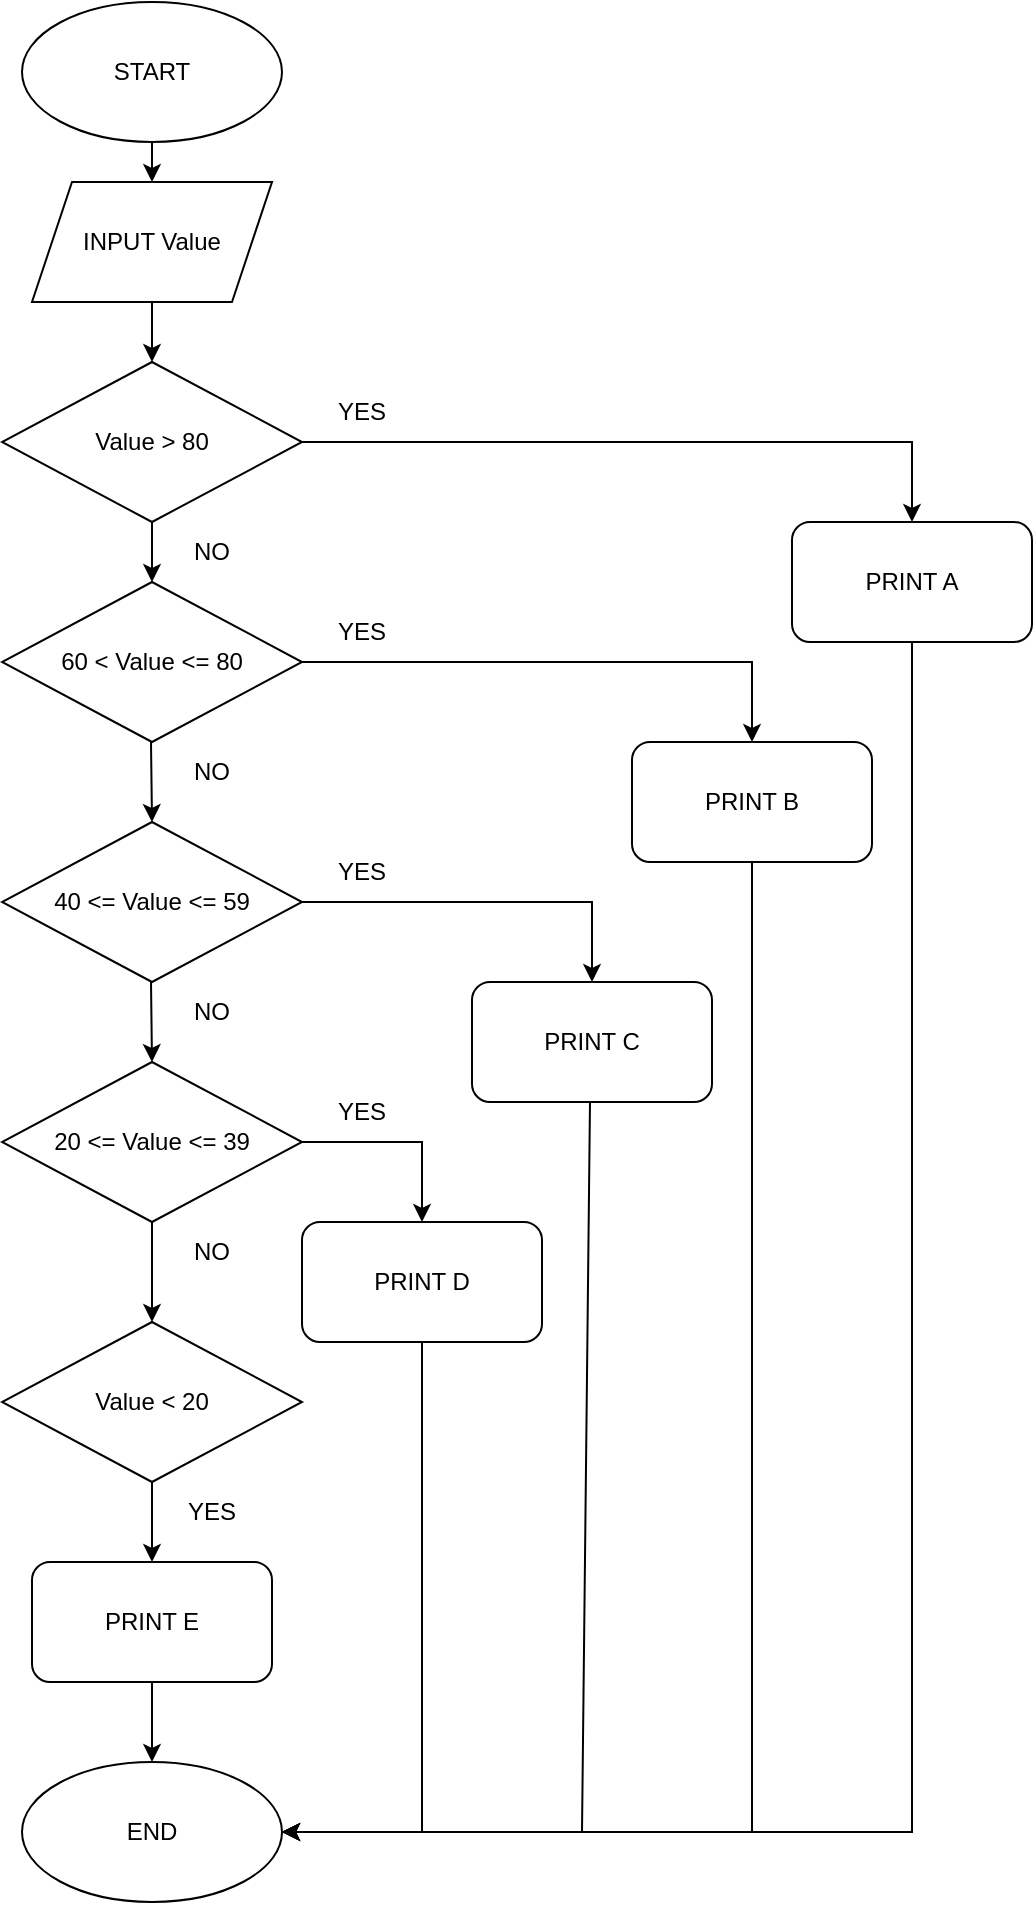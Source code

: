 <mxfile version="20.8.16" type="device"><diagram id="C5RBs43oDa-KdzZeNtuy" name="Page-1"><mxGraphModel dx="472" dy="820" grid="1" gridSize="10" guides="1" tooltips="1" connect="1" arrows="1" fold="1" page="1" pageScale="1" pageWidth="827" pageHeight="1169" math="0" shadow="0"><root><mxCell id="WIyWlLk6GJQsqaUBKTNV-0"/><mxCell id="WIyWlLk6GJQsqaUBKTNV-1" parent="WIyWlLk6GJQsqaUBKTNV-0"/><mxCell id="KiTfxm3TglNBfBdtpY76-0" value="START" style="ellipse;whiteSpace=wrap;html=1;" parent="WIyWlLk6GJQsqaUBKTNV-1" vertex="1"><mxGeometry x="200" y="130" width="130" height="70" as="geometry"/></mxCell><mxCell id="KiTfxm3TglNBfBdtpY76-1" value="" style="endArrow=classic;html=1;rounded=0;entryX=0.5;entryY=0;entryDx=0;entryDy=0;exitX=0.5;exitY=1;exitDx=0;exitDy=0;" parent="WIyWlLk6GJQsqaUBKTNV-1" source="KiTfxm3TglNBfBdtpY76-0" target="KiTfxm3TglNBfBdtpY76-2" edge="1"><mxGeometry width="50" height="50" relative="1" as="geometry"><mxPoint x="325" y="400" as="sourcePoint"/><mxPoint x="265" y="230" as="targetPoint"/></mxGeometry></mxCell><mxCell id="KiTfxm3TglNBfBdtpY76-2" value="INPUT Value" style="shape=parallelogram;perimeter=parallelogramPerimeter;whiteSpace=wrap;html=1;fixedSize=1;" parent="WIyWlLk6GJQsqaUBKTNV-1" vertex="1"><mxGeometry x="205" y="220" width="120" height="60" as="geometry"/></mxCell><mxCell id="KiTfxm3TglNBfBdtpY76-3" value="" style="endArrow=classic;html=1;rounded=0;exitX=0.5;exitY=1;exitDx=0;exitDy=0;entryX=0.5;entryY=0;entryDx=0;entryDy=0;" parent="WIyWlLk6GJQsqaUBKTNV-1" source="KiTfxm3TglNBfBdtpY76-2" target="KiTfxm3TglNBfBdtpY76-17" edge="1"><mxGeometry width="50" height="50" relative="1" as="geometry"><mxPoint x="325" y="410" as="sourcePoint"/><mxPoint x="385" y="280" as="targetPoint"/></mxGeometry></mxCell><mxCell id="KiTfxm3TglNBfBdtpY76-4" value="60 &amp;lt; Value &amp;lt;= 80" style="rhombus;whiteSpace=wrap;html=1;" parent="WIyWlLk6GJQsqaUBKTNV-1" vertex="1"><mxGeometry x="190" y="420" width="150" height="80" as="geometry"/></mxCell><mxCell id="KiTfxm3TglNBfBdtpY76-8" value="40 &amp;lt;= Value &amp;lt;= 59" style="rhombus;whiteSpace=wrap;html=1;" parent="WIyWlLk6GJQsqaUBKTNV-1" vertex="1"><mxGeometry x="190" y="540" width="150" height="80" as="geometry"/></mxCell><mxCell id="KiTfxm3TglNBfBdtpY76-9" value="20 &amp;lt;= Value &amp;lt;= 39" style="rhombus;whiteSpace=wrap;html=1;" parent="WIyWlLk6GJQsqaUBKTNV-1" vertex="1"><mxGeometry x="190" y="660" width="150" height="80" as="geometry"/></mxCell><mxCell id="KiTfxm3TglNBfBdtpY76-10" value="Value &amp;lt; 20" style="rhombus;whiteSpace=wrap;html=1;" parent="WIyWlLk6GJQsqaUBKTNV-1" vertex="1"><mxGeometry x="190" y="790" width="150" height="80" as="geometry"/></mxCell><mxCell id="KiTfxm3TglNBfBdtpY76-12" value="PRINT E" style="rounded=1;whiteSpace=wrap;html=1;" parent="WIyWlLk6GJQsqaUBKTNV-1" vertex="1"><mxGeometry x="205" y="910" width="120" height="60" as="geometry"/></mxCell><mxCell id="KiTfxm3TglNBfBdtpY76-13" value="" style="endArrow=classic;html=1;rounded=0;exitX=0.5;exitY=1;exitDx=0;exitDy=0;entryX=0.5;entryY=0;entryDx=0;entryDy=0;" parent="WIyWlLk6GJQsqaUBKTNV-1" source="KiTfxm3TglNBfBdtpY76-10" target="KiTfxm3TglNBfBdtpY76-12" edge="1"><mxGeometry width="50" height="50" relative="1" as="geometry"><mxPoint x="325" y="720" as="sourcePoint"/><mxPoint x="375" y="670" as="targetPoint"/></mxGeometry></mxCell><mxCell id="KiTfxm3TglNBfBdtpY76-14" value="" style="endArrow=classic;html=1;rounded=0;exitX=0.5;exitY=1;exitDx=0;exitDy=0;entryX=0.5;entryY=0;entryDx=0;entryDy=0;" parent="WIyWlLk6GJQsqaUBKTNV-1" source="KiTfxm3TglNBfBdtpY76-9" target="KiTfxm3TglNBfBdtpY76-10" edge="1"><mxGeometry width="50" height="50" relative="1" as="geometry"><mxPoint x="325" y="820" as="sourcePoint"/><mxPoint x="375" y="770" as="targetPoint"/></mxGeometry></mxCell><mxCell id="KiTfxm3TglNBfBdtpY76-15" value="" style="endArrow=classic;html=1;rounded=0;exitX=0.5;exitY=1;exitDx=0;exitDy=0;" parent="WIyWlLk6GJQsqaUBKTNV-1" edge="1"><mxGeometry width="50" height="50" relative="1" as="geometry"><mxPoint x="264.5" y="620" as="sourcePoint"/><mxPoint x="265" y="660" as="targetPoint"/></mxGeometry></mxCell><mxCell id="KiTfxm3TglNBfBdtpY76-16" value="" style="endArrow=classic;html=1;rounded=0;exitX=0.5;exitY=1;exitDx=0;exitDy=0;" parent="WIyWlLk6GJQsqaUBKTNV-1" edge="1"><mxGeometry width="50" height="50" relative="1" as="geometry"><mxPoint x="264.5" y="500" as="sourcePoint"/><mxPoint x="265" y="540" as="targetPoint"/></mxGeometry></mxCell><mxCell id="KiTfxm3TglNBfBdtpY76-17" value="Value &amp;gt; 80" style="rhombus;whiteSpace=wrap;html=1;" parent="WIyWlLk6GJQsqaUBKTNV-1" vertex="1"><mxGeometry x="190" y="310" width="150" height="80" as="geometry"/></mxCell><mxCell id="KiTfxm3TglNBfBdtpY76-18" value="" style="endArrow=classic;html=1;rounded=0;exitX=0.5;exitY=1;exitDx=0;exitDy=0;" parent="WIyWlLk6GJQsqaUBKTNV-1" source="KiTfxm3TglNBfBdtpY76-17" target="KiTfxm3TglNBfBdtpY76-4" edge="1"><mxGeometry width="50" height="50" relative="1" as="geometry"><mxPoint x="325" y="610" as="sourcePoint"/><mxPoint x="375" y="560" as="targetPoint"/></mxGeometry></mxCell><mxCell id="KiTfxm3TglNBfBdtpY76-19" value="PRINT D" style="rounded=1;whiteSpace=wrap;html=1;" parent="WIyWlLk6GJQsqaUBKTNV-1" vertex="1"><mxGeometry x="340" y="740" width="120" height="60" as="geometry"/></mxCell><mxCell id="KiTfxm3TglNBfBdtpY76-20" value="" style="endArrow=classic;html=1;rounded=0;exitX=1;exitY=0.5;exitDx=0;exitDy=0;entryX=0.5;entryY=0;entryDx=0;entryDy=0;" parent="WIyWlLk6GJQsqaUBKTNV-1" source="KiTfxm3TglNBfBdtpY76-9" target="KiTfxm3TglNBfBdtpY76-19" edge="1"><mxGeometry width="50" height="50" relative="1" as="geometry"><mxPoint x="325" y="810" as="sourcePoint"/><mxPoint x="375" y="760" as="targetPoint"/><Array as="points"><mxPoint x="400" y="700"/></Array></mxGeometry></mxCell><mxCell id="KiTfxm3TglNBfBdtpY76-21" value="PRINT C" style="rounded=1;whiteSpace=wrap;html=1;" parent="WIyWlLk6GJQsqaUBKTNV-1" vertex="1"><mxGeometry x="425" y="620" width="120" height="60" as="geometry"/></mxCell><mxCell id="KiTfxm3TglNBfBdtpY76-22" value="" style="endArrow=classic;html=1;rounded=0;exitX=1;exitY=0.5;exitDx=0;exitDy=0;entryX=0.5;entryY=0;entryDx=0;entryDy=0;" parent="WIyWlLk6GJQsqaUBKTNV-1" target="KiTfxm3TglNBfBdtpY76-21" edge="1"><mxGeometry width="50" height="50" relative="1" as="geometry"><mxPoint x="340" y="580" as="sourcePoint"/><mxPoint x="400" y="620" as="targetPoint"/><Array as="points"><mxPoint x="485" y="580"/></Array></mxGeometry></mxCell><mxCell id="KiTfxm3TglNBfBdtpY76-23" value="PRINT B" style="rounded=1;whiteSpace=wrap;html=1;" parent="WIyWlLk6GJQsqaUBKTNV-1" vertex="1"><mxGeometry x="505" y="500" width="120" height="60" as="geometry"/></mxCell><mxCell id="KiTfxm3TglNBfBdtpY76-24" value="" style="endArrow=classic;html=1;rounded=0;exitX=1;exitY=0.5;exitDx=0;exitDy=0;entryX=0.5;entryY=0;entryDx=0;entryDy=0;" parent="WIyWlLk6GJQsqaUBKTNV-1" target="KiTfxm3TglNBfBdtpY76-23" edge="1"><mxGeometry width="50" height="50" relative="1" as="geometry"><mxPoint x="340" y="460" as="sourcePoint"/><mxPoint x="485" y="500" as="targetPoint"/><Array as="points"><mxPoint x="565" y="460"/></Array></mxGeometry></mxCell><mxCell id="KiTfxm3TglNBfBdtpY76-25" value="PRINT A" style="rounded=1;whiteSpace=wrap;html=1;" parent="WIyWlLk6GJQsqaUBKTNV-1" vertex="1"><mxGeometry x="585" y="390" width="120" height="60" as="geometry"/></mxCell><mxCell id="KiTfxm3TglNBfBdtpY76-26" value="" style="endArrow=classic;html=1;rounded=0;exitX=1;exitY=0.5;exitDx=0;exitDy=0;entryX=0.5;entryY=0;entryDx=0;entryDy=0;" parent="WIyWlLk6GJQsqaUBKTNV-1" target="KiTfxm3TglNBfBdtpY76-25" edge="1"><mxGeometry width="50" height="50" relative="1" as="geometry"><mxPoint x="340" y="350" as="sourcePoint"/><mxPoint x="565.0" y="390" as="targetPoint"/><Array as="points"><mxPoint x="645" y="350"/></Array></mxGeometry></mxCell><mxCell id="KiTfxm3TglNBfBdtpY76-27" value="" style="endArrow=classic;html=1;rounded=0;exitX=0.5;exitY=1;exitDx=0;exitDy=0;entryX=0.5;entryY=0;entryDx=0;entryDy=0;" parent="WIyWlLk6GJQsqaUBKTNV-1" source="KiTfxm3TglNBfBdtpY76-12" target="KiTfxm3TglNBfBdtpY76-28" edge="1"><mxGeometry width="50" height="50" relative="1" as="geometry"><mxPoint x="455" y="900" as="sourcePoint"/><mxPoint x="505" y="850" as="targetPoint"/></mxGeometry></mxCell><mxCell id="KiTfxm3TglNBfBdtpY76-28" value="END" style="ellipse;whiteSpace=wrap;html=1;" parent="WIyWlLk6GJQsqaUBKTNV-1" vertex="1"><mxGeometry x="200" y="1010" width="130" height="70" as="geometry"/></mxCell><mxCell id="KiTfxm3TglNBfBdtpY76-29" value="" style="endArrow=classic;html=1;rounded=0;exitX=0.5;exitY=1;exitDx=0;exitDy=0;entryX=1;entryY=0.5;entryDx=0;entryDy=0;" parent="WIyWlLk6GJQsqaUBKTNV-1" source="KiTfxm3TglNBfBdtpY76-19" target="KiTfxm3TglNBfBdtpY76-28" edge="1"><mxGeometry width="50" height="50" relative="1" as="geometry"><mxPoint x="460" y="870" as="sourcePoint"/><mxPoint x="510" y="820" as="targetPoint"/><Array as="points"><mxPoint x="400" y="1045"/></Array></mxGeometry></mxCell><mxCell id="KiTfxm3TglNBfBdtpY76-30" value="" style="endArrow=classic;html=1;rounded=0;exitX=0.5;exitY=1;exitDx=0;exitDy=0;entryX=1;entryY=0.5;entryDx=0;entryDy=0;" parent="WIyWlLk6GJQsqaUBKTNV-1" target="KiTfxm3TglNBfBdtpY76-28" edge="1"><mxGeometry width="50" height="50" relative="1" as="geometry"><mxPoint x="484" y="680" as="sourcePoint"/><mxPoint x="414" y="925" as="targetPoint"/><Array as="points"><mxPoint x="480" y="1045"/></Array></mxGeometry></mxCell><mxCell id="KiTfxm3TglNBfBdtpY76-31" value="" style="endArrow=classic;html=1;rounded=0;exitX=0.5;exitY=1;exitDx=0;exitDy=0;entryX=1;entryY=0.5;entryDx=0;entryDy=0;" parent="WIyWlLk6GJQsqaUBKTNV-1" source="KiTfxm3TglNBfBdtpY76-23" target="KiTfxm3TglNBfBdtpY76-28" edge="1"><mxGeometry width="50" height="50" relative="1" as="geometry"><mxPoint x="568" y="587.5" as="sourcePoint"/><mxPoint x="414" y="952.5" as="targetPoint"/><Array as="points"><mxPoint x="565" y="1045"/></Array></mxGeometry></mxCell><mxCell id="KiTfxm3TglNBfBdtpY76-32" value="" style="endArrow=classic;html=1;rounded=0;exitX=0.5;exitY=1;exitDx=0;exitDy=0;entryX=1;entryY=0.5;entryDx=0;entryDy=0;" parent="WIyWlLk6GJQsqaUBKTNV-1" target="KiTfxm3TglNBfBdtpY76-28" edge="1"><mxGeometry width="50" height="50" relative="1" as="geometry"><mxPoint x="645.0" y="450" as="sourcePoint"/><mxPoint x="410" y="935" as="targetPoint"/><Array as="points"><mxPoint x="645" y="1045"/></Array></mxGeometry></mxCell><mxCell id="KiTfxm3TglNBfBdtpY76-33" value="YES" style="text;html=1;strokeColor=none;fillColor=none;align=center;verticalAlign=middle;whiteSpace=wrap;rounded=0;" parent="WIyWlLk6GJQsqaUBKTNV-1" vertex="1"><mxGeometry x="340" y="320" width="60" height="30" as="geometry"/></mxCell><mxCell id="KiTfxm3TglNBfBdtpY76-34" value="YES" style="text;html=1;strokeColor=none;fillColor=none;align=center;verticalAlign=middle;whiteSpace=wrap;rounded=0;" parent="WIyWlLk6GJQsqaUBKTNV-1" vertex="1"><mxGeometry x="340" y="430" width="60" height="30" as="geometry"/></mxCell><mxCell id="KiTfxm3TglNBfBdtpY76-35" value="YES" style="text;html=1;strokeColor=none;fillColor=none;align=center;verticalAlign=middle;whiteSpace=wrap;rounded=0;" parent="WIyWlLk6GJQsqaUBKTNV-1" vertex="1"><mxGeometry x="340" y="550" width="60" height="30" as="geometry"/></mxCell><mxCell id="KiTfxm3TglNBfBdtpY76-36" value="YES" style="text;html=1;strokeColor=none;fillColor=none;align=center;verticalAlign=middle;whiteSpace=wrap;rounded=0;" parent="WIyWlLk6GJQsqaUBKTNV-1" vertex="1"><mxGeometry x="340" y="670" width="60" height="30" as="geometry"/></mxCell><mxCell id="KiTfxm3TglNBfBdtpY76-37" value="YES" style="text;html=1;strokeColor=none;fillColor=none;align=center;verticalAlign=middle;whiteSpace=wrap;rounded=0;" parent="WIyWlLk6GJQsqaUBKTNV-1" vertex="1"><mxGeometry x="265" y="870" width="60" height="30" as="geometry"/></mxCell><mxCell id="KiTfxm3TglNBfBdtpY76-38" value="NO" style="text;html=1;strokeColor=none;fillColor=none;align=center;verticalAlign=middle;whiteSpace=wrap;rounded=0;" parent="WIyWlLk6GJQsqaUBKTNV-1" vertex="1"><mxGeometry x="265" y="740" width="60" height="30" as="geometry"/></mxCell><mxCell id="KiTfxm3TglNBfBdtpY76-39" value="NO" style="text;html=1;strokeColor=none;fillColor=none;align=center;verticalAlign=middle;whiteSpace=wrap;rounded=0;" parent="WIyWlLk6GJQsqaUBKTNV-1" vertex="1"><mxGeometry x="265" y="620" width="60" height="30" as="geometry"/></mxCell><mxCell id="KiTfxm3TglNBfBdtpY76-40" value="NO" style="text;html=1;strokeColor=none;fillColor=none;align=center;verticalAlign=middle;whiteSpace=wrap;rounded=0;" parent="WIyWlLk6GJQsqaUBKTNV-1" vertex="1"><mxGeometry x="265" y="500" width="60" height="30" as="geometry"/></mxCell><mxCell id="KiTfxm3TglNBfBdtpY76-41" value="NO" style="text;html=1;strokeColor=none;fillColor=none;align=center;verticalAlign=middle;whiteSpace=wrap;rounded=0;" parent="WIyWlLk6GJQsqaUBKTNV-1" vertex="1"><mxGeometry x="265" y="390" width="60" height="30" as="geometry"/></mxCell></root></mxGraphModel></diagram></mxfile>